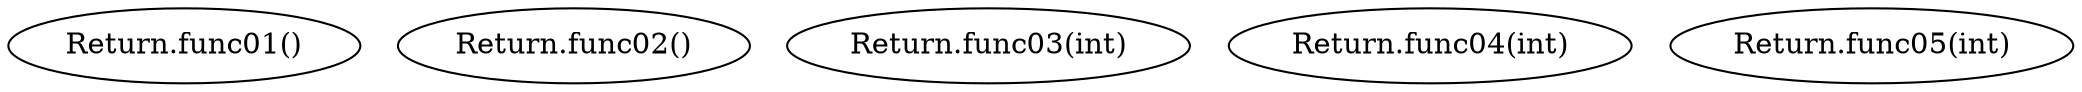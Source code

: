 digraph G {
  1 [ label="Return.func01()" ];
  2 [ label="Return.func02()" ];
  3 [ label="Return.func03(int)" ];
  4 [ label="Return.func04(int)" ];
  5 [ label="Return.func05(int)" ];
}
